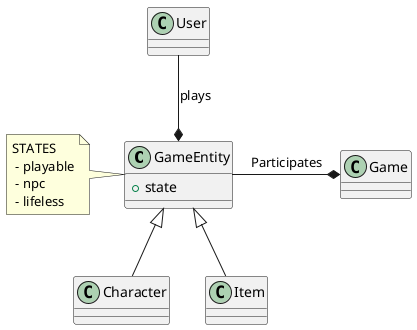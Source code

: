 @startuml

class "GameEntity"{
    + state
}
note left: STATES\n - playable\n - npc\n - lifeless

class "Character"
class "Item"
class "User"
class "Game"


User --* GameEntity : plays
GameEntity -* Game : Participates

GameEntity <|-- Character
GameEntity <|-- Item

@enduml